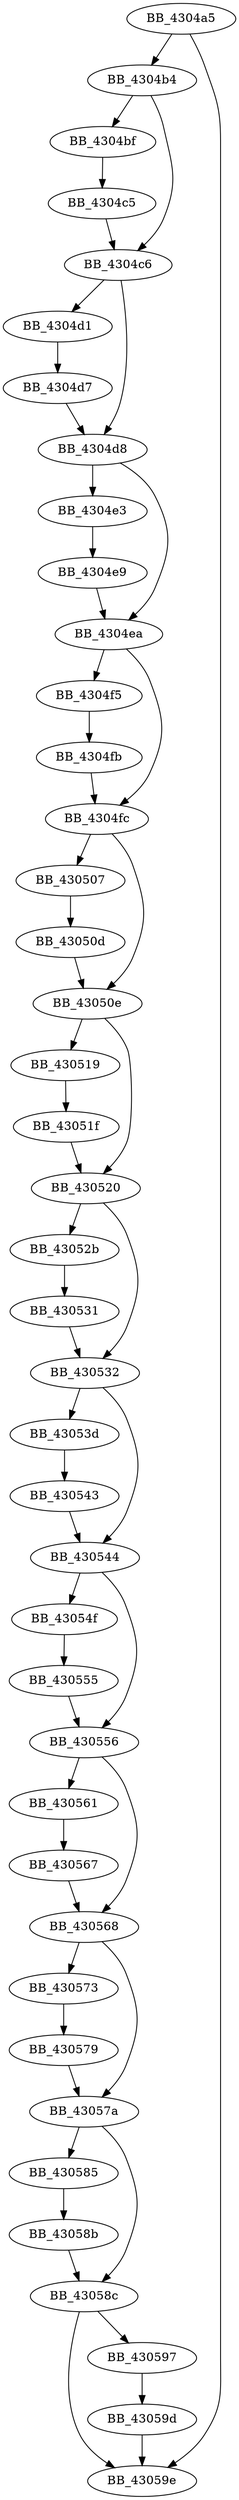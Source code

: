 DiGraph ___free_lconv_mon{
BB_4304a5->BB_4304b4
BB_4304a5->BB_43059e
BB_4304b4->BB_4304bf
BB_4304b4->BB_4304c6
BB_4304bf->BB_4304c5
BB_4304c5->BB_4304c6
BB_4304c6->BB_4304d1
BB_4304c6->BB_4304d8
BB_4304d1->BB_4304d7
BB_4304d7->BB_4304d8
BB_4304d8->BB_4304e3
BB_4304d8->BB_4304ea
BB_4304e3->BB_4304e9
BB_4304e9->BB_4304ea
BB_4304ea->BB_4304f5
BB_4304ea->BB_4304fc
BB_4304f5->BB_4304fb
BB_4304fb->BB_4304fc
BB_4304fc->BB_430507
BB_4304fc->BB_43050e
BB_430507->BB_43050d
BB_43050d->BB_43050e
BB_43050e->BB_430519
BB_43050e->BB_430520
BB_430519->BB_43051f
BB_43051f->BB_430520
BB_430520->BB_43052b
BB_430520->BB_430532
BB_43052b->BB_430531
BB_430531->BB_430532
BB_430532->BB_43053d
BB_430532->BB_430544
BB_43053d->BB_430543
BB_430543->BB_430544
BB_430544->BB_43054f
BB_430544->BB_430556
BB_43054f->BB_430555
BB_430555->BB_430556
BB_430556->BB_430561
BB_430556->BB_430568
BB_430561->BB_430567
BB_430567->BB_430568
BB_430568->BB_430573
BB_430568->BB_43057a
BB_430573->BB_430579
BB_430579->BB_43057a
BB_43057a->BB_430585
BB_43057a->BB_43058c
BB_430585->BB_43058b
BB_43058b->BB_43058c
BB_43058c->BB_430597
BB_43058c->BB_43059e
BB_430597->BB_43059d
BB_43059d->BB_43059e
}
